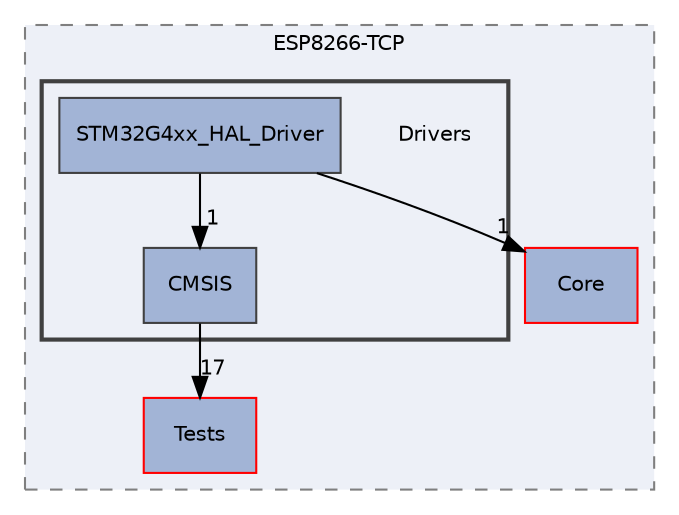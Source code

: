digraph "C:/Users/Topuz/STM32CubeIDE/workspace_1.6.0/ESP8266-TCP-IP/ESP8266-TCP/Drivers"
{
 // LATEX_PDF_SIZE
  edge [fontname="Helvetica",fontsize="10",labelfontname="Helvetica",labelfontsize="10"];
  node [fontname="Helvetica",fontsize="10",shape=record];
  compound=true
  subgraph clusterdir_d6aca0299a5d43c1e78297d4936c59f3 {
    graph [ bgcolor="#edf0f7", pencolor="grey50", style="filled,dashed,", label="ESP8266-TCP", fontname="Helvetica", fontsize="10", URL="dir_d6aca0299a5d43c1e78297d4936c59f3.html"]
  dir_1eb737c880dadefad37ee8f8d52625dd [shape=box, label="Core", style="filled,", fillcolor="#a2b4d6", color="red", URL="dir_1eb737c880dadefad37ee8f8d52625dd.html"];
  dir_93a4f2ba67183dd39967c0f948e3c2fb [shape=box, label="Tests", style="filled,", fillcolor="#a2b4d6", color="red", URL="dir_93a4f2ba67183dd39967c0f948e3c2fb.html"];
  subgraph clusterdir_e5981f6b789dd380d6bf43224d7e4f8c {
    graph [ bgcolor="#edf0f7", pencolor="grey25", style="filled,bold,", label="", fontname="Helvetica", fontsize="10", URL="dir_e5981f6b789dd380d6bf43224d7e4f8c.html"]
    dir_e5981f6b789dd380d6bf43224d7e4f8c [shape=plaintext, label="Drivers"];
  dir_56d5a2eeed384ae49fc665b47fa21385 [shape=box, label="CMSIS", style="filled,", fillcolor="#a2b4d6", color="grey25", URL="dir_56d5a2eeed384ae49fc665b47fa21385.html"];
  dir_ad37fc4c4fd3712f036424b5b2d5d70e [shape=box, label="STM32G4xx_HAL_Driver", style="filled,", fillcolor="#a2b4d6", color="grey25", URL="dir_ad37fc4c4fd3712f036424b5b2d5d70e.html"];
  }
  }
  dir_56d5a2eeed384ae49fc665b47fa21385->dir_93a4f2ba67183dd39967c0f948e3c2fb [headlabel="17", labeldistance=1.5 headhref="dir_000001_000043.html"];
  dir_ad37fc4c4fd3712f036424b5b2d5d70e->dir_1eb737c880dadefad37ee8f8d52625dd [headlabel="1", labeldistance=1.5 headhref="dir_000039_000002.html"];
  dir_ad37fc4c4fd3712f036424b5b2d5d70e->dir_56d5a2eeed384ae49fc665b47fa21385 [headlabel="1", labeldistance=1.5 headhref="dir_000039_000001.html"];
}
